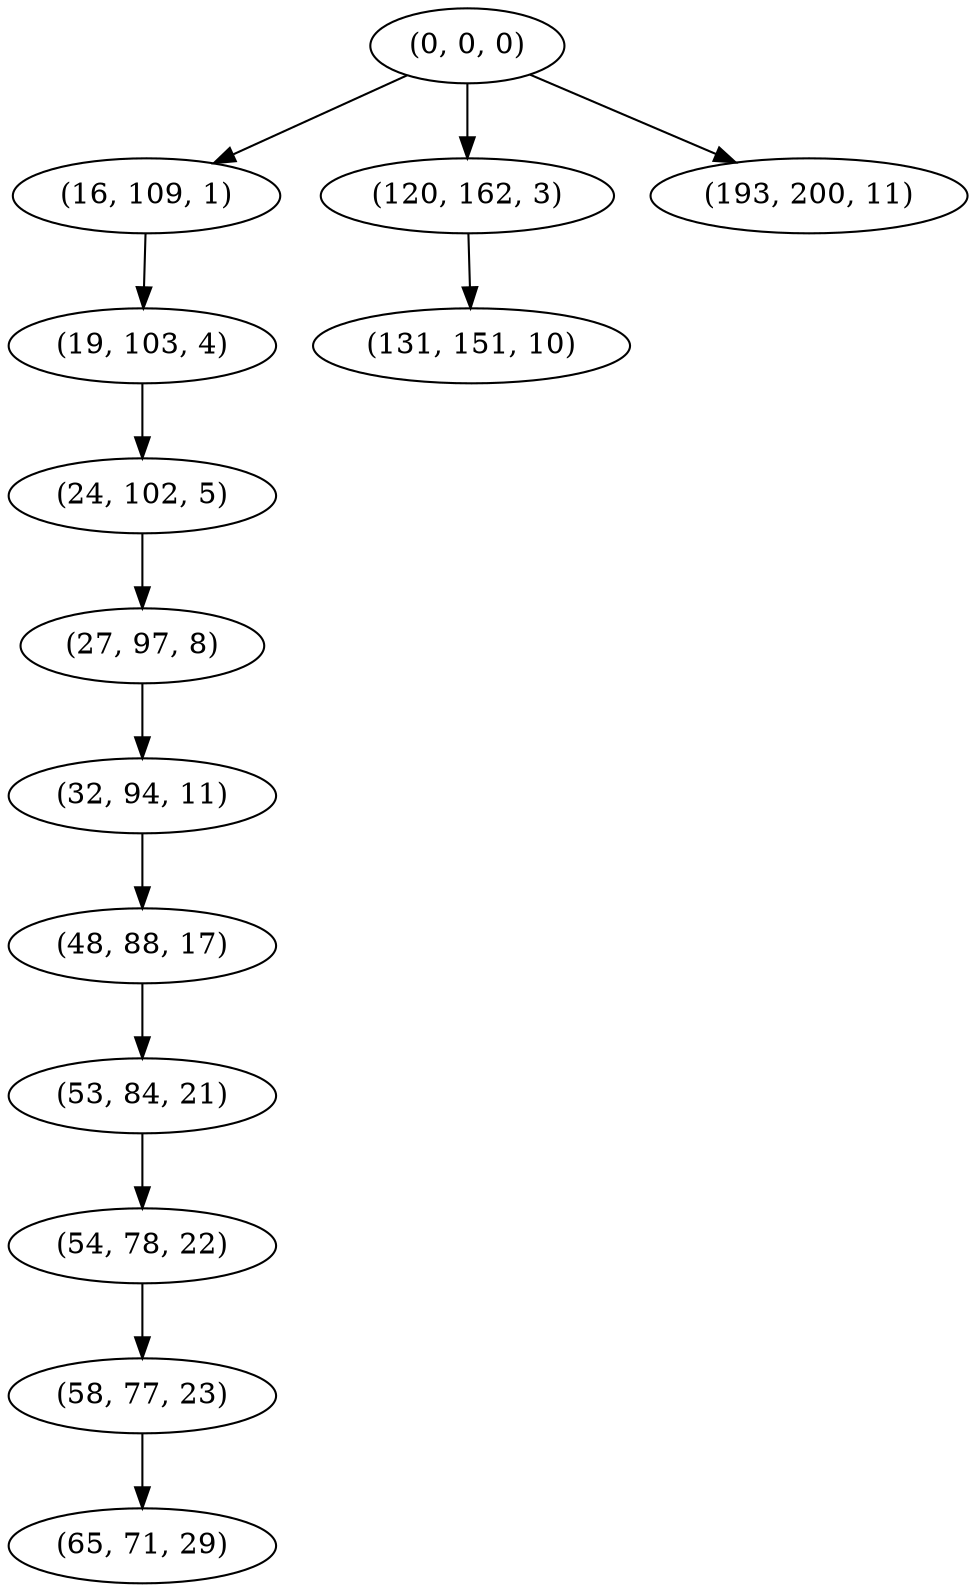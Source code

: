 digraph tree {
    "(0, 0, 0)";
    "(16, 109, 1)";
    "(19, 103, 4)";
    "(24, 102, 5)";
    "(27, 97, 8)";
    "(32, 94, 11)";
    "(48, 88, 17)";
    "(53, 84, 21)";
    "(54, 78, 22)";
    "(58, 77, 23)";
    "(65, 71, 29)";
    "(120, 162, 3)";
    "(131, 151, 10)";
    "(193, 200, 11)";
    "(0, 0, 0)" -> "(16, 109, 1)";
    "(0, 0, 0)" -> "(120, 162, 3)";
    "(0, 0, 0)" -> "(193, 200, 11)";
    "(16, 109, 1)" -> "(19, 103, 4)";
    "(19, 103, 4)" -> "(24, 102, 5)";
    "(24, 102, 5)" -> "(27, 97, 8)";
    "(27, 97, 8)" -> "(32, 94, 11)";
    "(32, 94, 11)" -> "(48, 88, 17)";
    "(48, 88, 17)" -> "(53, 84, 21)";
    "(53, 84, 21)" -> "(54, 78, 22)";
    "(54, 78, 22)" -> "(58, 77, 23)";
    "(58, 77, 23)" -> "(65, 71, 29)";
    "(120, 162, 3)" -> "(131, 151, 10)";
}

